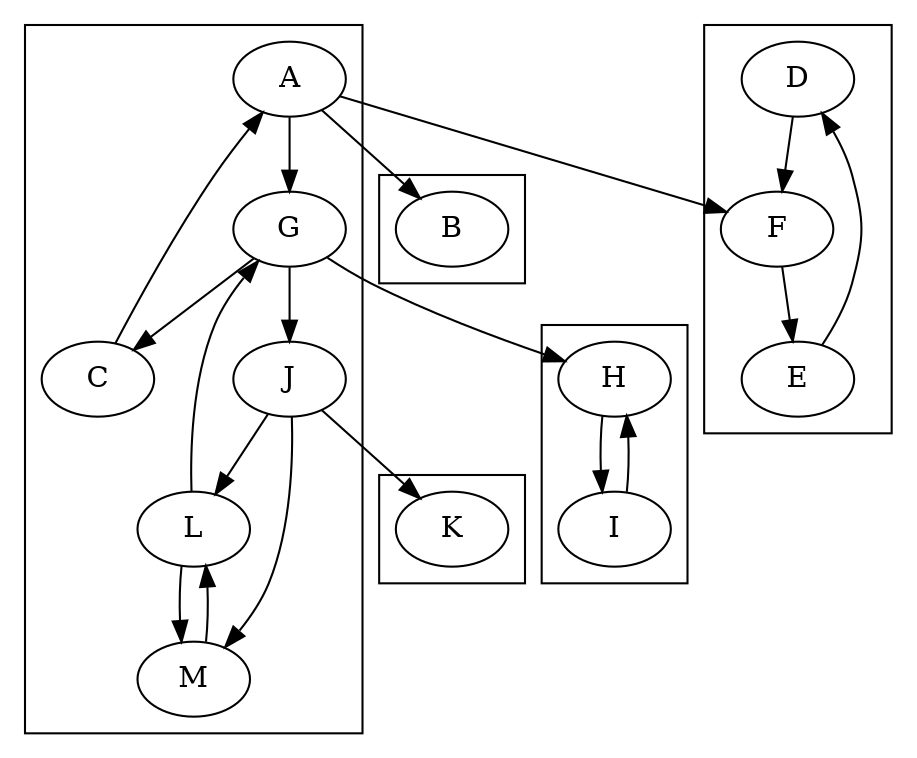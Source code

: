 digraph G {
    subgraph cluster1 { A; C; G; J; L; M; }
    subgraph cluster2 { H; I; }
    subgraph cluster3 { K; }
    subgraph cluster4 { D; E; F; }
    subgraph cluster5 { B; } 

    A -> B; A -> F; A -> G;
    C -> A;
    D -> F;
    E -> D;
    F -> E;
    G -> C; G -> J; G -> H;
    H -> I;
    I -> H;
    J -> K; J -> L; J -> M;
    L -> G; L -> M;
    M -> L;
}
